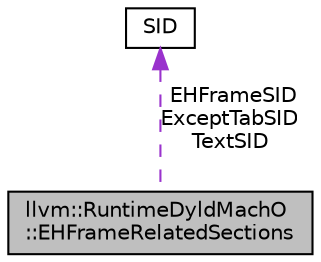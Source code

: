 digraph "llvm::RuntimeDyldMachO::EHFrameRelatedSections"
{
 // LATEX_PDF_SIZE
  bgcolor="transparent";
  edge [fontname="Helvetica",fontsize="10",labelfontname="Helvetica",labelfontsize="10"];
  node [fontname="Helvetica",fontsize="10",shape="box"];
  Node1 [label="llvm::RuntimeDyldMachO\l::EHFrameRelatedSections",height=0.2,width=0.4,color="black", fillcolor="grey75", style="filled", fontcolor="black",tooltip=" "];
  Node2 -> Node1 [dir="back",color="darkorchid3",fontsize="10",style="dashed",label=" EHFrameSID\nExceptTabSID\nTextSID" ,fontname="Helvetica"];
  Node2 [label="SID",height=0.2,width=0.4,color="black",tooltip=" "];
}
